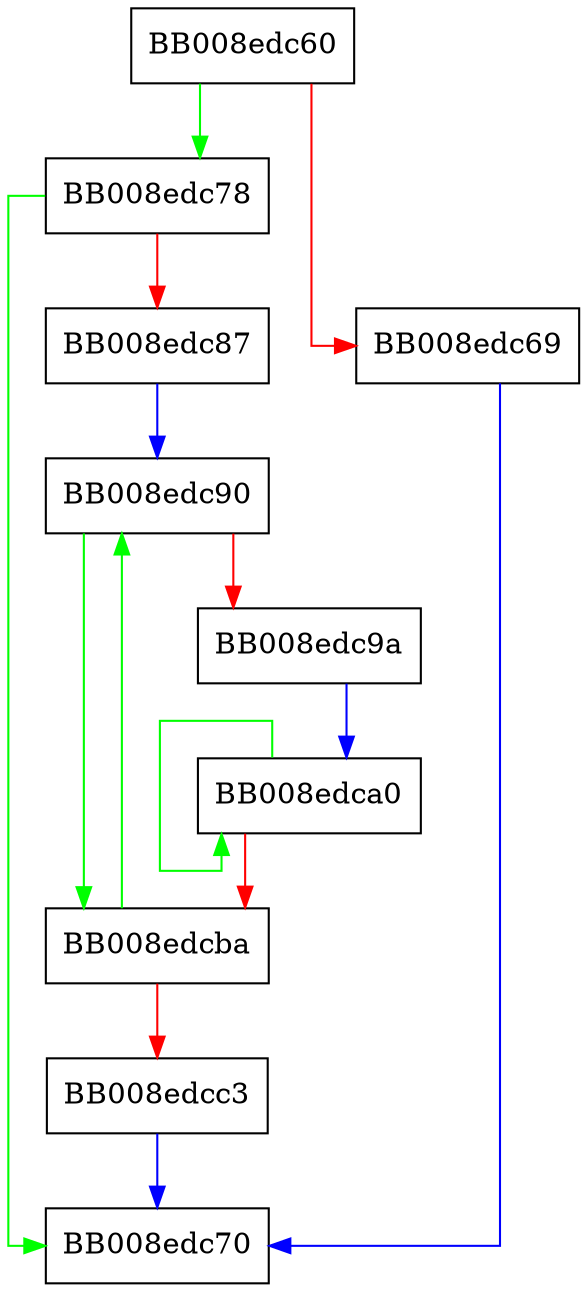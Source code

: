digraph _dl_count_modids {
  node [shape="box"];
  graph [splines=ortho];
  BB008edc60 -> BB008edc78 [color="green"];
  BB008edc60 -> BB008edc69 [color="red"];
  BB008edc69 -> BB008edc70 [color="blue"];
  BB008edc78 -> BB008edc70 [color="green"];
  BB008edc78 -> BB008edc87 [color="red"];
  BB008edc87 -> BB008edc90 [color="blue"];
  BB008edc90 -> BB008edcba [color="green"];
  BB008edc90 -> BB008edc9a [color="red"];
  BB008edc9a -> BB008edca0 [color="blue"];
  BB008edca0 -> BB008edca0 [color="green"];
  BB008edca0 -> BB008edcba [color="red"];
  BB008edcba -> BB008edc90 [color="green"];
  BB008edcba -> BB008edcc3 [color="red"];
  BB008edcc3 -> BB008edc70 [color="blue"];
}